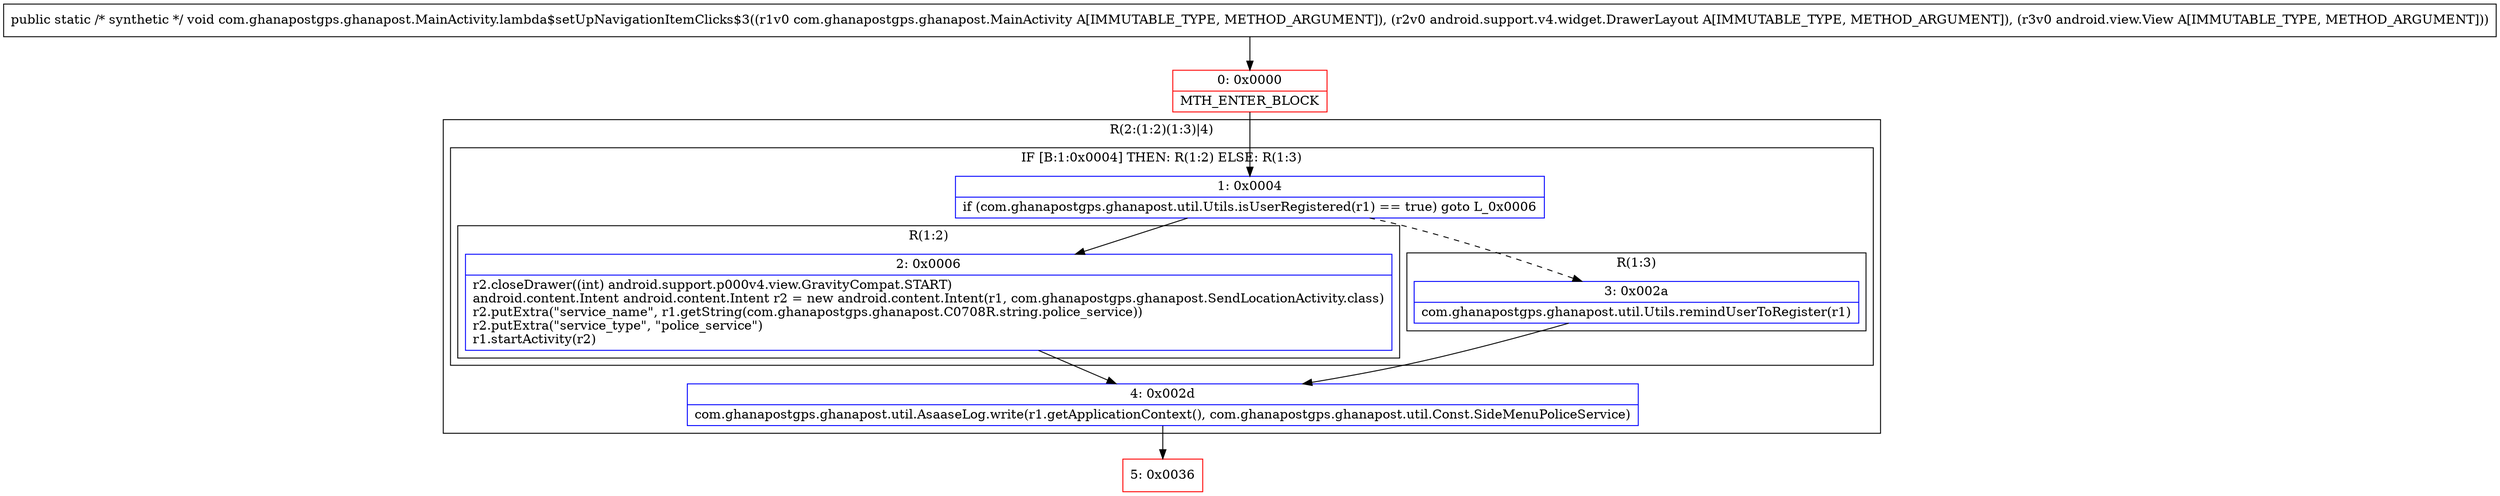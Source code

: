 digraph "CFG forcom.ghanapostgps.ghanapost.MainActivity.lambda$setUpNavigationItemClicks$3(Lcom\/ghanapostgps\/ghanapost\/MainActivity;Landroid\/support\/v4\/widget\/DrawerLayout;Landroid\/view\/View;)V" {
subgraph cluster_Region_424707023 {
label = "R(2:(1:2)(1:3)|4)";
node [shape=record,color=blue];
subgraph cluster_IfRegion_689593920 {
label = "IF [B:1:0x0004] THEN: R(1:2) ELSE: R(1:3)";
node [shape=record,color=blue];
Node_1 [shape=record,label="{1\:\ 0x0004|if (com.ghanapostgps.ghanapost.util.Utils.isUserRegistered(r1) == true) goto L_0x0006\l}"];
subgraph cluster_Region_962158413 {
label = "R(1:2)";
node [shape=record,color=blue];
Node_2 [shape=record,label="{2\:\ 0x0006|r2.closeDrawer((int) android.support.p000v4.view.GravityCompat.START)\landroid.content.Intent android.content.Intent r2 = new android.content.Intent(r1, com.ghanapostgps.ghanapost.SendLocationActivity.class)\lr2.putExtra(\"service_name\", r1.getString(com.ghanapostgps.ghanapost.C0708R.string.police_service))\lr2.putExtra(\"service_type\", \"police_service\")\lr1.startActivity(r2)\l}"];
}
subgraph cluster_Region_1254239865 {
label = "R(1:3)";
node [shape=record,color=blue];
Node_3 [shape=record,label="{3\:\ 0x002a|com.ghanapostgps.ghanapost.util.Utils.remindUserToRegister(r1)\l}"];
}
}
Node_4 [shape=record,label="{4\:\ 0x002d|com.ghanapostgps.ghanapost.util.AsaaseLog.write(r1.getApplicationContext(), com.ghanapostgps.ghanapost.util.Const.SideMenuPoliceService)\l}"];
}
Node_0 [shape=record,color=red,label="{0\:\ 0x0000|MTH_ENTER_BLOCK\l}"];
Node_5 [shape=record,color=red,label="{5\:\ 0x0036}"];
MethodNode[shape=record,label="{public static \/* synthetic *\/ void com.ghanapostgps.ghanapost.MainActivity.lambda$setUpNavigationItemClicks$3((r1v0 com.ghanapostgps.ghanapost.MainActivity A[IMMUTABLE_TYPE, METHOD_ARGUMENT]), (r2v0 android.support.v4.widget.DrawerLayout A[IMMUTABLE_TYPE, METHOD_ARGUMENT]), (r3v0 android.view.View A[IMMUTABLE_TYPE, METHOD_ARGUMENT])) }"];
MethodNode -> Node_0;
Node_1 -> Node_2;
Node_1 -> Node_3[style=dashed];
Node_2 -> Node_4;
Node_3 -> Node_4;
Node_4 -> Node_5;
Node_0 -> Node_1;
}

